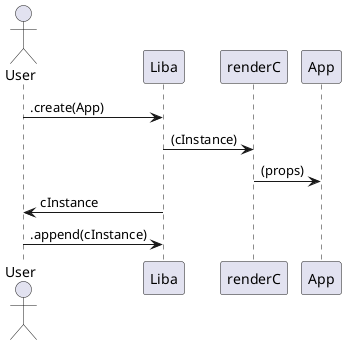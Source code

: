 @startuml
actor User
participant Liba
participant renderC
participant App

User -> Liba: .create(App)
Liba -> renderC: (cInstance)
renderC -> App: (props)
Liba -> User: cInstance
User -> Liba: .append(cInstance)

@enduml